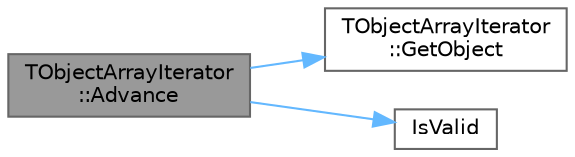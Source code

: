 digraph "TObjectArrayIterator::Advance"
{
 // INTERACTIVE_SVG=YES
 // LATEX_PDF_SIZE
  bgcolor="transparent";
  edge [fontname=Helvetica,fontsize=10,labelfontname=Helvetica,labelfontsize=10];
  node [fontname=Helvetica,fontsize=10,shape=box,height=0.2,width=0.4];
  rankdir="LR";
  Node1 [id="Node000001",label="TObjectArrayIterator\l::Advance",height=0.2,width=0.4,color="gray40", fillcolor="grey60", style="filled", fontcolor="black",tooltip="Iterator advance with ordinary name for clarity in subclasses."];
  Node1 -> Node2 [id="edge1_Node000001_Node000002",color="steelblue1",style="solid",tooltip=" "];
  Node2 [id="Node000002",label="TObjectArrayIterator\l::GetObject",height=0.2,width=0.4,color="grey40", fillcolor="white", style="filled",URL="$da/d29/classTObjectArrayIterator.html#a94032c4c75617b8cbc7ea30e0f4aa200",tooltip="Dereferences the iterator with an ordinary name for clarity in derived classes."];
  Node1 -> Node3 [id="edge2_Node000001_Node000003",color="steelblue1",style="solid",tooltip=" "];
  Node3 [id="Node000003",label="IsValid",height=0.2,width=0.4,color="grey40", fillcolor="white", style="filled",URL="$d2/d4c/LiveLinkTypes_8h.html#ac532c4b500b1a85ea22217f2c65a70ed",tooltip=" "];
}
